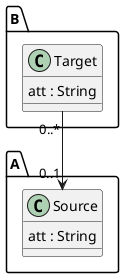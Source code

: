 {
  "sha1": "i1rrvd05uimcsfzim9nixk6y9m25d4u",
  "insertion": {
    "when": "2024-06-03T18:59:30.261Z",
    "user": "plantuml@gmail.com"
  }
}
@startuml
namespace A {
  class Source {
    att : String
  }
}

namespace B {
  class Target {
    att : String
  }
  Target "0..*" --> "0..1" A.Source
}

@enduml
